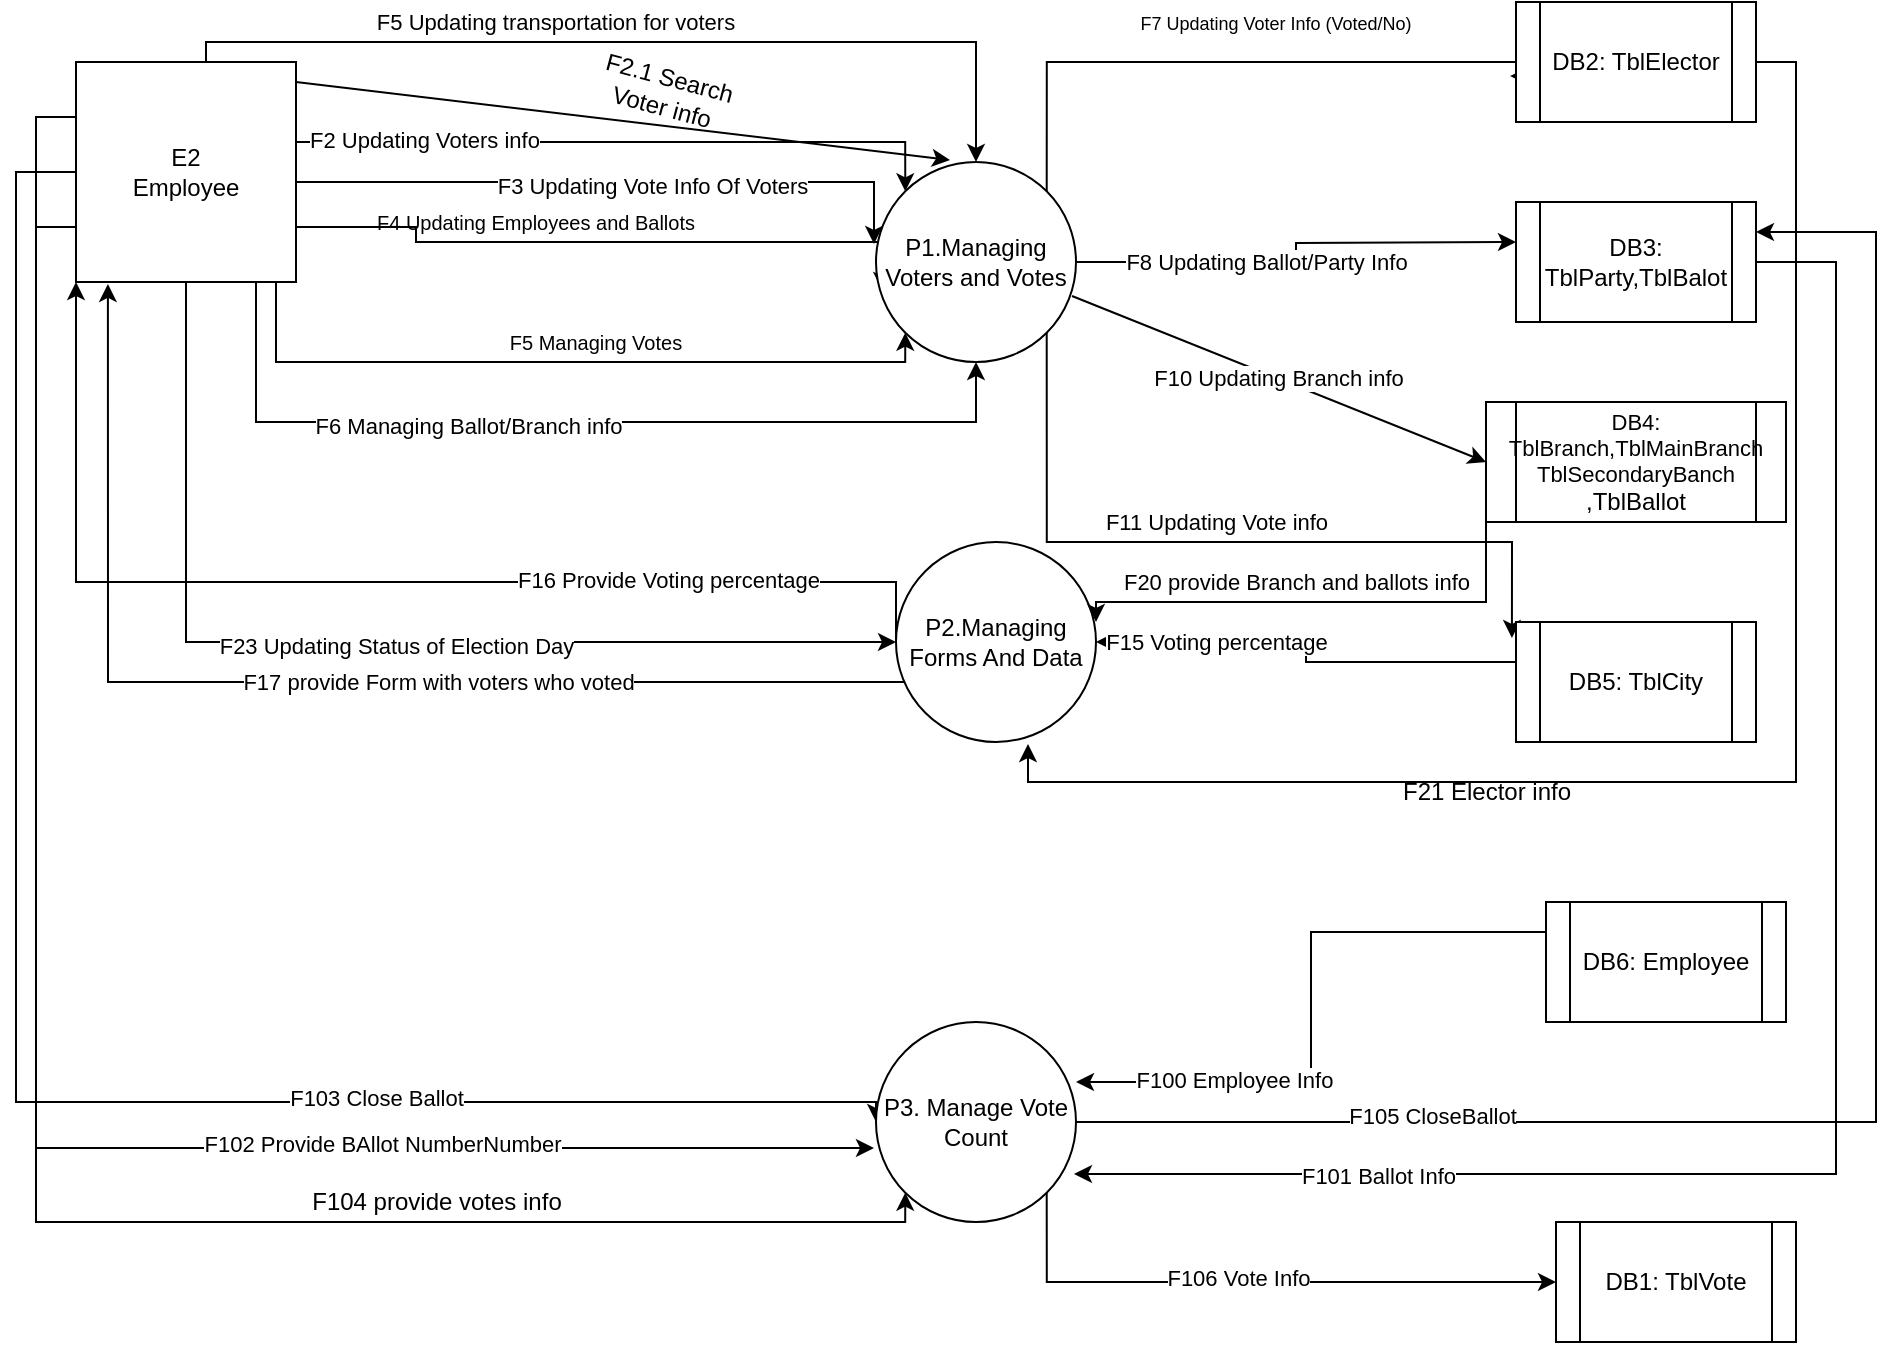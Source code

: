 <mxfile version="13.4.1" type="github"><diagram id="rv7V2a9DCFcePLpnb4NZ" name="Page-1"><mxGraphModel dx="2248" dy="790" grid="1" gridSize="10" guides="1" tooltips="1" connect="1" arrows="1" fold="1" page="1" pageScale="1" pageWidth="850" pageHeight="1100" math="0" shadow="0"><root><mxCell id="0"/><mxCell id="1" parent="0"/><mxCell id="a1YA3WTnJ3Q6oZg9HLPr-5" value="DB1: TblVote" style="shape=process;whiteSpace=wrap;html=1;backgroundOutline=1;" vertex="1" parent="1"><mxGeometry x="680" y="810" width="120" height="60" as="geometry"/></mxCell><mxCell id="a1YA3WTnJ3Q6oZg9HLPr-13" value="" style="edgeStyle=orthogonalEdgeStyle;rounded=0;orthogonalLoop=1;jettySize=auto;html=1;entryX=0;entryY=0;entryDx=0;entryDy=0;exitX=1;exitY=0;exitDx=0;exitDy=0;" edge="1" parent="1" source="a1YA3WTnJ3Q6oZg9HLPr-10" target="a1YA3WTnJ3Q6oZg9HLPr-11"><mxGeometry relative="1" as="geometry"><mxPoint x="220" y="310" as="targetPoint"/><Array as="points"><mxPoint x="355" y="270"/></Array></mxGeometry></mxCell><mxCell id="a1YA3WTnJ3Q6oZg9HLPr-16" value="F2 Updating Voters info" style="edgeLabel;html=1;align=center;verticalAlign=middle;resizable=0;points=[];" vertex="1" connectable="0" parent="a1YA3WTnJ3Q6oZg9HLPr-13"><mxGeometry x="-0.436" y="1" relative="1" as="geometry"><mxPoint as="offset"/></mxGeometry></mxCell><mxCell id="a1YA3WTnJ3Q6oZg9HLPr-14" style="edgeStyle=orthogonalEdgeStyle;rounded=0;orthogonalLoop=1;jettySize=auto;html=1;entryX=-0.01;entryY=0.41;entryDx=0;entryDy=0;entryPerimeter=0;" edge="1" parent="1" source="a1YA3WTnJ3Q6oZg9HLPr-10" target="a1YA3WTnJ3Q6oZg9HLPr-11"><mxGeometry relative="1" as="geometry"><Array as="points"><mxPoint x="339" y="290"/></Array></mxGeometry></mxCell><mxCell id="a1YA3WTnJ3Q6oZg9HLPr-18" value="F3 Updating Vote Info Of Voters" style="edgeLabel;html=1;align=center;verticalAlign=middle;resizable=0;points=[];" vertex="1" connectable="0" parent="a1YA3WTnJ3Q6oZg9HLPr-14"><mxGeometry x="0.112" y="-2" relative="1" as="geometry"><mxPoint as="offset"/></mxGeometry></mxCell><mxCell id="a1YA3WTnJ3Q6oZg9HLPr-15" style="edgeStyle=orthogonalEdgeStyle;rounded=0;orthogonalLoop=1;jettySize=auto;html=1;exitX=1;exitY=0.75;exitDx=0;exitDy=0;entryX=0.03;entryY=0.64;entryDx=0;entryDy=0;entryPerimeter=0;" edge="1" parent="1" source="a1YA3WTnJ3Q6oZg9HLPr-10" target="a1YA3WTnJ3Q6oZg9HLPr-11"><mxGeometry relative="1" as="geometry"><Array as="points"><mxPoint x="110" y="320"/><mxPoint x="343" y="320"/></Array></mxGeometry></mxCell><mxCell id="a1YA3WTnJ3Q6oZg9HLPr-20" style="edgeStyle=orthogonalEdgeStyle;rounded=0;orthogonalLoop=1;jettySize=auto;html=1;entryX=0;entryY=1;entryDx=0;entryDy=0;" edge="1" parent="1" source="a1YA3WTnJ3Q6oZg9HLPr-10" target="a1YA3WTnJ3Q6oZg9HLPr-11"><mxGeometry relative="1" as="geometry"><Array as="points"><mxPoint x="40" y="380"/><mxPoint x="355" y="380"/></Array></mxGeometry></mxCell><mxCell id="a1YA3WTnJ3Q6oZg9HLPr-23" style="edgeStyle=orthogonalEdgeStyle;rounded=0;orthogonalLoop=1;jettySize=auto;html=1;entryX=0.5;entryY=0;entryDx=0;entryDy=0;" edge="1" parent="1" source="a1YA3WTnJ3Q6oZg9HLPr-10" target="a1YA3WTnJ3Q6oZg9HLPr-11"><mxGeometry relative="1" as="geometry"><Array as="points"><mxPoint x="5" y="220"/><mxPoint x="390" y="220"/></Array></mxGeometry></mxCell><mxCell id="a1YA3WTnJ3Q6oZg9HLPr-37" style="edgeStyle=orthogonalEdgeStyle;rounded=0;orthogonalLoop=1;jettySize=auto;html=1;exitX=0.25;exitY=1;exitDx=0;exitDy=0;entryX=0.5;entryY=1;entryDx=0;entryDy=0;" edge="1" parent="1" source="a1YA3WTnJ3Q6oZg9HLPr-10" target="a1YA3WTnJ3Q6oZg9HLPr-11"><mxGeometry relative="1" as="geometry"><Array as="points"><mxPoint x="30" y="340"/><mxPoint x="30" y="410"/><mxPoint x="390" y="410"/></Array></mxGeometry></mxCell><mxCell id="a1YA3WTnJ3Q6oZg9HLPr-38" value="F6 Managing Ballot/Branch info" style="edgeLabel;html=1;align=center;verticalAlign=middle;resizable=0;points=[];" vertex="1" connectable="0" parent="a1YA3WTnJ3Q6oZg9HLPr-37"><mxGeometry x="-0.093" y="-2" relative="1" as="geometry"><mxPoint x="1" as="offset"/></mxGeometry></mxCell><mxCell id="a1YA3WTnJ3Q6oZg9HLPr-63" style="edgeStyle=orthogonalEdgeStyle;rounded=0;orthogonalLoop=1;jettySize=auto;html=1;exitX=0.5;exitY=1;exitDx=0;exitDy=0;entryX=0;entryY=0.5;entryDx=0;entryDy=0;" edge="1" parent="1" source="a1YA3WTnJ3Q6oZg9HLPr-10" target="a1YA3WTnJ3Q6oZg9HLPr-36"><mxGeometry relative="1" as="geometry"/></mxCell><mxCell id="a1YA3WTnJ3Q6oZg9HLPr-64" value="F23 Updating Status of Election Day" style="edgeLabel;html=1;align=center;verticalAlign=middle;resizable=0;points=[];" vertex="1" connectable="0" parent="a1YA3WTnJ3Q6oZg9HLPr-63"><mxGeometry x="-0.327" y="105" relative="1" as="geometry"><mxPoint x="105" y="107" as="offset"/></mxGeometry></mxCell><mxCell id="a1YA3WTnJ3Q6oZg9HLPr-76" style="edgeStyle=orthogonalEdgeStyle;rounded=0;orthogonalLoop=1;jettySize=auto;html=1;exitX=0;exitY=0.75;exitDx=0;exitDy=0;entryX=-0.01;entryY=0.63;entryDx=0;entryDy=0;entryPerimeter=0;" edge="1" parent="1" source="a1YA3WTnJ3Q6oZg9HLPr-10" target="a1YA3WTnJ3Q6oZg9HLPr-65"><mxGeometry relative="1" as="geometry"/></mxCell><mxCell id="a1YA3WTnJ3Q6oZg9HLPr-77" value="F102 Provide BAllot NumberNumber" style="edgeLabel;html=1;align=center;verticalAlign=middle;resizable=0;points=[];" vertex="1" connectable="0" parent="a1YA3WTnJ3Q6oZg9HLPr-76"><mxGeometry x="0.451" y="2" relative="1" as="geometry"><mxPoint x="1" as="offset"/></mxGeometry></mxCell><mxCell id="a1YA3WTnJ3Q6oZg9HLPr-78" style="edgeStyle=orthogonalEdgeStyle;rounded=0;orthogonalLoop=1;jettySize=auto;html=1;exitX=0;exitY=0.5;exitDx=0;exitDy=0;entryX=0;entryY=0.5;entryDx=0;entryDy=0;" edge="1" parent="1" source="a1YA3WTnJ3Q6oZg9HLPr-10" target="a1YA3WTnJ3Q6oZg9HLPr-65"><mxGeometry relative="1" as="geometry"><Array as="points"><mxPoint x="-90" y="285"/><mxPoint x="-90" y="750"/><mxPoint x="340" y="750"/></Array></mxGeometry></mxCell><mxCell id="a1YA3WTnJ3Q6oZg9HLPr-79" value="F103 Close Ballot" style="edgeLabel;html=1;align=center;verticalAlign=middle;resizable=0;points=[];" vertex="1" connectable="0" parent="a1YA3WTnJ3Q6oZg9HLPr-78"><mxGeometry x="0.444" y="2" relative="1" as="geometry"><mxPoint as="offset"/></mxGeometry></mxCell><mxCell id="a1YA3WTnJ3Q6oZg9HLPr-80" style="edgeStyle=orthogonalEdgeStyle;rounded=0;orthogonalLoop=1;jettySize=auto;html=1;exitX=0;exitY=0.25;exitDx=0;exitDy=0;entryX=0;entryY=1;entryDx=0;entryDy=0;" edge="1" parent="1" source="a1YA3WTnJ3Q6oZg9HLPr-10" target="a1YA3WTnJ3Q6oZg9HLPr-65"><mxGeometry relative="1" as="geometry"><Array as="points"><mxPoint x="-80" y="258"/><mxPoint x="-80" y="810"/><mxPoint x="355" y="810"/></Array></mxGeometry></mxCell><mxCell id="a1YA3WTnJ3Q6oZg9HLPr-10" value="&lt;div&gt;E2&lt;/div&gt;&lt;div&gt;Employee&lt;br&gt;&lt;/div&gt;" style="whiteSpace=wrap;html=1;aspect=fixed;" vertex="1" parent="1"><mxGeometry x="-60" y="230" width="110" height="110" as="geometry"/></mxCell><mxCell id="a1YA3WTnJ3Q6oZg9HLPr-27" style="edgeStyle=orthogonalEdgeStyle;rounded=0;orthogonalLoop=1;jettySize=auto;html=1;" edge="1" parent="1" source="a1YA3WTnJ3Q6oZg9HLPr-11"><mxGeometry relative="1" as="geometry"><mxPoint x="660" y="320" as="targetPoint"/></mxGeometry></mxCell><mxCell id="a1YA3WTnJ3Q6oZg9HLPr-35" value="F8 Updating Ballot/Party Info" style="edgeLabel;html=1;align=center;verticalAlign=middle;resizable=0;points=[];" vertex="1" connectable="0" parent="a1YA3WTnJ3Q6oZg9HLPr-27"><mxGeometry x="-0.173" relative="1" as="geometry"><mxPoint as="offset"/></mxGeometry></mxCell><mxCell id="a1YA3WTnJ3Q6oZg9HLPr-28" style="edgeStyle=orthogonalEdgeStyle;rounded=0;orthogonalLoop=1;jettySize=auto;html=1;exitX=1;exitY=0;exitDx=0;exitDy=0;entryX=-0.025;entryY=0.617;entryDx=0;entryDy=0;entryPerimeter=0;" edge="1" parent="1" source="a1YA3WTnJ3Q6oZg9HLPr-11" target="a1YA3WTnJ3Q6oZg9HLPr-25"><mxGeometry relative="1" as="geometry"><mxPoint x="530" y="150" as="targetPoint"/><Array as="points"><mxPoint x="425" y="230"/><mxPoint x="660" y="230"/><mxPoint x="660" y="237"/></Array></mxGeometry></mxCell><mxCell id="a1YA3WTnJ3Q6oZg9HLPr-43" style="edgeStyle=orthogonalEdgeStyle;rounded=0;orthogonalLoop=1;jettySize=auto;html=1;exitX=1;exitY=1;exitDx=0;exitDy=0;entryX=-0.017;entryY=0.133;entryDx=0;entryDy=0;entryPerimeter=0;" edge="1" parent="1" source="a1YA3WTnJ3Q6oZg9HLPr-11" target="a1YA3WTnJ3Q6oZg9HLPr-40"><mxGeometry relative="1" as="geometry"><Array as="points"><mxPoint x="425" y="470"/><mxPoint x="658" y="470"/></Array></mxGeometry></mxCell><mxCell id="a1YA3WTnJ3Q6oZg9HLPr-44" value="F11 Updating Vote info" style="edgeLabel;html=1;align=center;verticalAlign=middle;resizable=0;points=[];" vertex="1" connectable="0" parent="a1YA3WTnJ3Q6oZg9HLPr-43"><mxGeometry x="-0.44" y="63" relative="1" as="geometry"><mxPoint x="81.24" y="53" as="offset"/></mxGeometry></mxCell><mxCell id="a1YA3WTnJ3Q6oZg9HLPr-11" value="P1.Managing Voters and Votes" style="ellipse;whiteSpace=wrap;html=1;aspect=fixed;" vertex="1" parent="1"><mxGeometry x="340" y="280" width="100" height="100" as="geometry"/></mxCell><mxCell id="a1YA3WTnJ3Q6oZg9HLPr-21" value="&lt;font style=&quot;font-size: 10px&quot;&gt;F4 Updating Employees and Ballots&lt;br&gt;&lt;/font&gt;" style="text;html=1;strokeColor=none;fillColor=none;align=center;verticalAlign=middle;whiteSpace=wrap;rounded=0;" vertex="1" parent="1"><mxGeometry x="60" y="300" width="220" height="20" as="geometry"/></mxCell><mxCell id="a1YA3WTnJ3Q6oZg9HLPr-22" value="&lt;font style=&quot;font-size: 10px&quot;&gt;F5 Managing Votes&lt;br&gt;&lt;/font&gt;" style="text;html=1;strokeColor=none;fillColor=none;align=center;verticalAlign=middle;whiteSpace=wrap;rounded=0;" vertex="1" parent="1"><mxGeometry x="90" y="360" width="220" height="20" as="geometry"/></mxCell><mxCell id="a1YA3WTnJ3Q6oZg9HLPr-24" value="&lt;font style=&quot;font-size: 11px&quot;&gt;F5 Updating transportation for voters&lt;br&gt;&lt;/font&gt;" style="text;html=1;strokeColor=none;fillColor=none;align=center;verticalAlign=middle;whiteSpace=wrap;rounded=0;" vertex="1" parent="1"><mxGeometry x="70" y="200" width="220" height="20" as="geometry"/></mxCell><mxCell id="a1YA3WTnJ3Q6oZg9HLPr-61" style="edgeStyle=orthogonalEdgeStyle;rounded=0;orthogonalLoop=1;jettySize=auto;html=1;exitX=1;exitY=0.5;exitDx=0;exitDy=0;entryX=0.66;entryY=1.01;entryDx=0;entryDy=0;entryPerimeter=0;" edge="1" parent="1" source="a1YA3WTnJ3Q6oZg9HLPr-25" target="a1YA3WTnJ3Q6oZg9HLPr-36"><mxGeometry relative="1" as="geometry"/></mxCell><mxCell id="a1YA3WTnJ3Q6oZg9HLPr-25" value="DB2: TblElector" style="shape=process;whiteSpace=wrap;html=1;backgroundOutline=1;" vertex="1" parent="1"><mxGeometry x="660" y="200" width="120" height="60" as="geometry"/></mxCell><mxCell id="a1YA3WTnJ3Q6oZg9HLPr-69" style="edgeStyle=orthogonalEdgeStyle;rounded=0;orthogonalLoop=1;jettySize=auto;html=1;entryX=0.99;entryY=0.76;entryDx=0;entryDy=0;entryPerimeter=0;" edge="1" parent="1" source="a1YA3WTnJ3Q6oZg9HLPr-26" target="a1YA3WTnJ3Q6oZg9HLPr-65"><mxGeometry relative="1" as="geometry"><Array as="points"><mxPoint x="820" y="330"/><mxPoint x="820" y="786"/></Array></mxGeometry></mxCell><mxCell id="a1YA3WTnJ3Q6oZg9HLPr-70" value="F101 Ballot Info" style="edgeLabel;html=1;align=center;verticalAlign=middle;resizable=0;points=[];" vertex="1" connectable="0" parent="a1YA3WTnJ3Q6oZg9HLPr-69"><mxGeometry x="0.653" y="1" relative="1" as="geometry"><mxPoint as="offset"/></mxGeometry></mxCell><mxCell id="a1YA3WTnJ3Q6oZg9HLPr-26" value="DB3: TblParty,TblBalot" style="shape=process;whiteSpace=wrap;html=1;backgroundOutline=1;" vertex="1" parent="1"><mxGeometry x="660" y="300" width="120" height="60" as="geometry"/></mxCell><mxCell id="a1YA3WTnJ3Q6oZg9HLPr-29" value="&lt;font style=&quot;font-size: 9px&quot;&gt;F7 Updating Voter Info (Voted/No)&lt;br&gt;&lt;/font&gt;" style="text;html=1;strokeColor=none;fillColor=none;align=center;verticalAlign=middle;whiteSpace=wrap;rounded=0;" vertex="1" parent="1"><mxGeometry x="470" y="200" width="140" height="20" as="geometry"/></mxCell><mxCell id="a1YA3WTnJ3Q6oZg9HLPr-47" style="edgeStyle=orthogonalEdgeStyle;rounded=0;orthogonalLoop=1;jettySize=auto;html=1;exitX=0;exitY=0.5;exitDx=0;exitDy=0;entryX=0;entryY=1;entryDx=0;entryDy=0;" edge="1" parent="1" source="a1YA3WTnJ3Q6oZg9HLPr-36" target="a1YA3WTnJ3Q6oZg9HLPr-10"><mxGeometry relative="1" as="geometry"><Array as="points"><mxPoint x="350" y="490"/><mxPoint x="-60" y="490"/></Array></mxGeometry></mxCell><mxCell id="a1YA3WTnJ3Q6oZg9HLPr-48" value="F16 Provide Voting percentage" style="edgeLabel;html=1;align=center;verticalAlign=middle;resizable=0;points=[];" vertex="1" connectable="0" parent="a1YA3WTnJ3Q6oZg9HLPr-47"><mxGeometry x="-0.512" y="-1" relative="1" as="geometry"><mxPoint as="offset"/></mxGeometry></mxCell><mxCell id="a1YA3WTnJ3Q6oZg9HLPr-51" style="edgeStyle=orthogonalEdgeStyle;rounded=0;orthogonalLoop=1;jettySize=auto;html=1;exitX=0;exitY=1;exitDx=0;exitDy=0;entryX=0.145;entryY=1.009;entryDx=0;entryDy=0;entryPerimeter=0;" edge="1" parent="1" source="a1YA3WTnJ3Q6oZg9HLPr-36" target="a1YA3WTnJ3Q6oZg9HLPr-10"><mxGeometry relative="1" as="geometry"><Array as="points"><mxPoint x="365" y="540"/><mxPoint x="-44" y="540"/></Array></mxGeometry></mxCell><mxCell id="a1YA3WTnJ3Q6oZg9HLPr-52" value="F17 provide Form with voters who voted" style="edgeLabel;html=1;align=center;verticalAlign=middle;resizable=0;points=[];" vertex="1" connectable="0" parent="a1YA3WTnJ3Q6oZg9HLPr-51"><mxGeometry x="-0.167" relative="1" as="geometry"><mxPoint as="offset"/></mxGeometry></mxCell><mxCell id="a1YA3WTnJ3Q6oZg9HLPr-36" value="P2.Managing Forms And Data" style="ellipse;whiteSpace=wrap;html=1;aspect=fixed;" vertex="1" parent="1"><mxGeometry x="350" y="470" width="100" height="100" as="geometry"/></mxCell><mxCell id="a1YA3WTnJ3Q6oZg9HLPr-55" style="edgeStyle=orthogonalEdgeStyle;rounded=0;orthogonalLoop=1;jettySize=auto;html=1;exitX=0;exitY=1;exitDx=0;exitDy=0;entryX=1;entryY=0.4;entryDx=0;entryDy=0;entryPerimeter=0;" edge="1" parent="1" source="a1YA3WTnJ3Q6oZg9HLPr-39" target="a1YA3WTnJ3Q6oZg9HLPr-36"><mxGeometry relative="1" as="geometry"><Array as="points"><mxPoint x="645" y="500"/><mxPoint x="450" y="500"/></Array></mxGeometry></mxCell><mxCell id="a1YA3WTnJ3Q6oZg9HLPr-56" value="F20 provide Branch and ballots info" style="edgeLabel;html=1;align=center;verticalAlign=middle;resizable=0;points=[];" vertex="1" connectable="0" parent="a1YA3WTnJ3Q6oZg9HLPr-55"><mxGeometry x="-0.135" y="-1" relative="1" as="geometry"><mxPoint x="-29" y="-9" as="offset"/></mxGeometry></mxCell><mxCell id="a1YA3WTnJ3Q6oZg9HLPr-39" value="&lt;div style=&quot;font-size: 11px&quot;&gt;&lt;font style=&quot;font-size: 11px&quot;&gt;DB4: TblBranch,TblMainBranch&lt;/font&gt;&lt;/div&gt;&lt;div style=&quot;font-size: 11px&quot;&gt;&lt;font style=&quot;font-size: 11px&quot;&gt;TblSecondaryBanch&lt;br&gt;&lt;/font&gt;&lt;/div&gt;,TblBallot" style="shape=process;whiteSpace=wrap;html=1;backgroundOutline=1;" vertex="1" parent="1"><mxGeometry x="645" y="400" width="150" height="60" as="geometry"/></mxCell><mxCell id="a1YA3WTnJ3Q6oZg9HLPr-41" style="edgeStyle=orthogonalEdgeStyle;rounded=0;orthogonalLoop=1;jettySize=auto;html=1;entryX=1;entryY=0.5;entryDx=0;entryDy=0;" edge="1" parent="1" source="a1YA3WTnJ3Q6oZg9HLPr-40" target="a1YA3WTnJ3Q6oZg9HLPr-36"><mxGeometry relative="1" as="geometry"><Array as="points"><mxPoint x="555" y="530"/><mxPoint x="555" y="520"/></Array></mxGeometry></mxCell><mxCell id="a1YA3WTnJ3Q6oZg9HLPr-42" value="F15 Voting percentage" style="edgeLabel;html=1;align=center;verticalAlign=middle;resizable=0;points=[];" vertex="1" connectable="0" parent="a1YA3WTnJ3Q6oZg9HLPr-41"><mxGeometry x="0.461" relative="1" as="geometry"><mxPoint as="offset"/></mxGeometry></mxCell><mxCell id="a1YA3WTnJ3Q6oZg9HLPr-40" value="DB5: TblCity" style="shape=process;whiteSpace=wrap;html=1;backgroundOutline=1;" vertex="1" parent="1"><mxGeometry x="660" y="510" width="120" height="60" as="geometry"/></mxCell><mxCell id="a1YA3WTnJ3Q6oZg9HLPr-45" value="F10 Updating Branch info" style="endArrow=classic;html=1;exitX=0.98;exitY=0.67;exitDx=0;exitDy=0;exitPerimeter=0;entryX=0;entryY=0.5;entryDx=0;entryDy=0;" edge="1" parent="1" source="a1YA3WTnJ3Q6oZg9HLPr-11" target="a1YA3WTnJ3Q6oZg9HLPr-39"><mxGeometry width="50" height="50" relative="1" as="geometry"><mxPoint x="540" y="430" as="sourcePoint"/><mxPoint x="590" y="380" as="targetPoint"/></mxGeometry></mxCell><mxCell id="a1YA3WTnJ3Q6oZg9HLPr-49" value="" style="endArrow=classic;html=1;entryX=0.37;entryY=-0.01;entryDx=0;entryDy=0;entryPerimeter=0;" edge="1" parent="1" target="a1YA3WTnJ3Q6oZg9HLPr-11"><mxGeometry width="50" height="50" relative="1" as="geometry"><mxPoint x="50" y="240" as="sourcePoint"/><mxPoint x="340" y="130" as="targetPoint"/></mxGeometry></mxCell><mxCell id="a1YA3WTnJ3Q6oZg9HLPr-50" value="F2.1 Search Voter info" style="text;html=1;strokeColor=none;fillColor=none;align=center;verticalAlign=middle;whiteSpace=wrap;rounded=0;rotation=15;" vertex="1" parent="1"><mxGeometry x="190" y="230" width="90" height="30" as="geometry"/></mxCell><mxCell id="a1YA3WTnJ3Q6oZg9HLPr-62" value="F21 Elector info" style="text;html=1;align=center;verticalAlign=middle;resizable=0;points=[];autosize=1;" vertex="1" parent="1"><mxGeometry x="595" y="585" width="100" height="20" as="geometry"/></mxCell><mxCell id="a1YA3WTnJ3Q6oZg9HLPr-71" style="edgeStyle=orthogonalEdgeStyle;rounded=0;orthogonalLoop=1;jettySize=auto;html=1;exitX=1;exitY=0.5;exitDx=0;exitDy=0;entryX=1;entryY=0.25;entryDx=0;entryDy=0;" edge="1" parent="1" source="a1YA3WTnJ3Q6oZg9HLPr-65" target="a1YA3WTnJ3Q6oZg9HLPr-26"><mxGeometry relative="1" as="geometry"><Array as="points"><mxPoint x="840" y="760"/><mxPoint x="840" y="315"/></Array></mxGeometry></mxCell><mxCell id="a1YA3WTnJ3Q6oZg9HLPr-73" value="F105 CloseBallot" style="edgeLabel;html=1;align=center;verticalAlign=middle;resizable=0;points=[];" vertex="1" connectable="0" parent="a1YA3WTnJ3Q6oZg9HLPr-71"><mxGeometry x="-0.607" y="3" relative="1" as="geometry"><mxPoint as="offset"/></mxGeometry></mxCell><mxCell id="a1YA3WTnJ3Q6oZg9HLPr-74" style="edgeStyle=orthogonalEdgeStyle;rounded=0;orthogonalLoop=1;jettySize=auto;html=1;exitX=1;exitY=1;exitDx=0;exitDy=0;" edge="1" parent="1" source="a1YA3WTnJ3Q6oZg9HLPr-65" target="a1YA3WTnJ3Q6oZg9HLPr-5"><mxGeometry relative="1" as="geometry"><Array as="points"><mxPoint x="425" y="840"/></Array></mxGeometry></mxCell><mxCell id="a1YA3WTnJ3Q6oZg9HLPr-75" value="F106 Vote Info" style="edgeLabel;html=1;align=center;verticalAlign=middle;resizable=0;points=[];" vertex="1" connectable="0" parent="a1YA3WTnJ3Q6oZg9HLPr-74"><mxGeometry x="-0.063" y="2" relative="1" as="geometry"><mxPoint as="offset"/></mxGeometry></mxCell><mxCell id="a1YA3WTnJ3Q6oZg9HLPr-65" value="P3. Manage Vote Count" style="ellipse;whiteSpace=wrap;html=1;aspect=fixed;" vertex="1" parent="1"><mxGeometry x="340" y="710" width="100" height="100" as="geometry"/></mxCell><mxCell id="a1YA3WTnJ3Q6oZg9HLPr-67" style="edgeStyle=orthogonalEdgeStyle;rounded=0;orthogonalLoop=1;jettySize=auto;html=1;exitX=0;exitY=0.25;exitDx=0;exitDy=0;entryX=1;entryY=0.3;entryDx=0;entryDy=0;entryPerimeter=0;" edge="1" parent="1" source="a1YA3WTnJ3Q6oZg9HLPr-66" target="a1YA3WTnJ3Q6oZg9HLPr-65"><mxGeometry relative="1" as="geometry"/></mxCell><mxCell id="a1YA3WTnJ3Q6oZg9HLPr-68" value="F100 Employee Info" style="edgeLabel;html=1;align=center;verticalAlign=middle;resizable=0;points=[];" vertex="1" connectable="0" parent="a1YA3WTnJ3Q6oZg9HLPr-67"><mxGeometry x="0.49" y="-1" relative="1" as="geometry"><mxPoint as="offset"/></mxGeometry></mxCell><mxCell id="a1YA3WTnJ3Q6oZg9HLPr-66" value="DB6: Employee" style="shape=process;whiteSpace=wrap;html=1;backgroundOutline=1;" vertex="1" parent="1"><mxGeometry x="675" y="650" width="120" height="60" as="geometry"/></mxCell><mxCell id="a1YA3WTnJ3Q6oZg9HLPr-81" value="F104 provide votes info" style="text;html=1;align=center;verticalAlign=middle;resizable=0;points=[];autosize=1;" vertex="1" parent="1"><mxGeometry x="50" y="790" width="140" height="20" as="geometry"/></mxCell></root></mxGraphModel></diagram></mxfile>